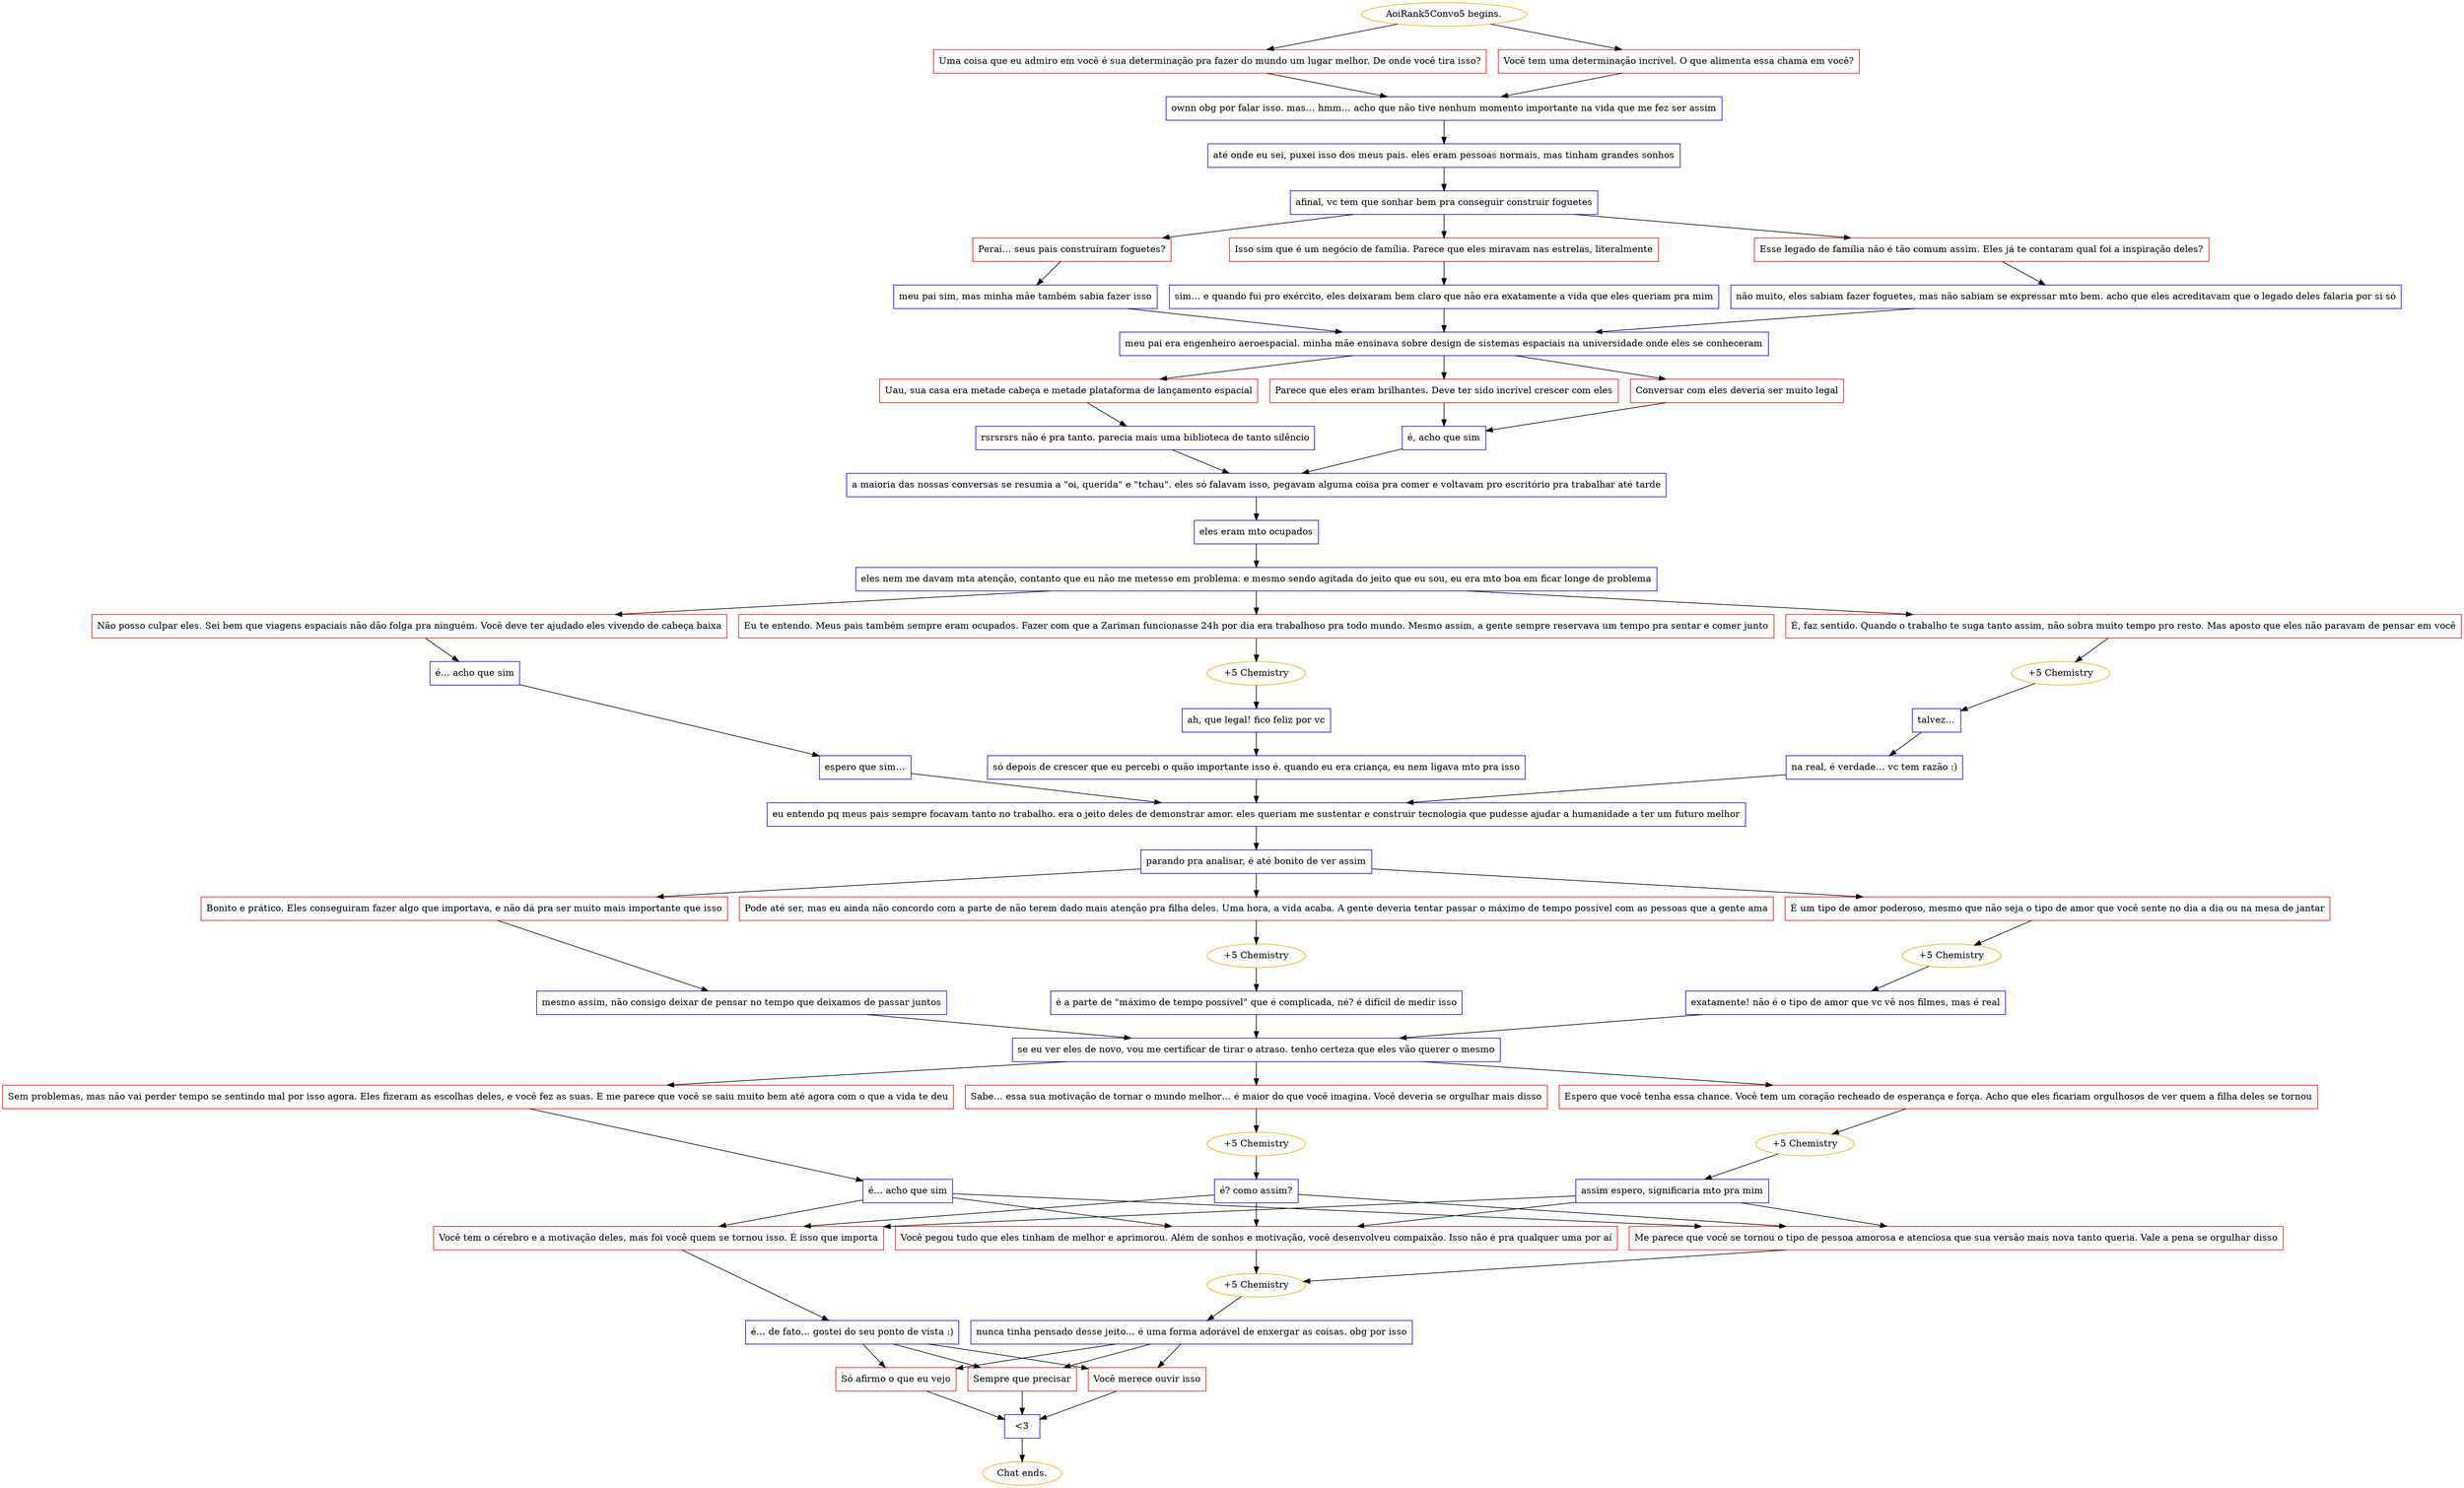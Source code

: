 digraph {
	"AoiRank5Convo5 begins." [color=orange];
		"AoiRank5Convo5 begins." -> j2499641267;
		"AoiRank5Convo5 begins." -> j823097493;
	j2499641267 [label="Uma coisa que eu admiro em você é sua determinação pra fazer do mundo um lugar melhor. De onde você tira isso?",shape=box,color=red];
		j2499641267 -> j3775492033;
	j823097493 [label="Você tem uma determinação incrível. O que alimenta essa chama em você?",shape=box,color=red];
		j823097493 -> j3775492033;
	j3775492033 [label="ownn obg por falar isso. mas… hmm… acho que não tive nenhum momento importante na vida que me fez ser assim",shape=box,color=blue];
		j3775492033 -> j3538164259;
	j3538164259 [label="até onde eu sei, puxei isso dos meus pais. eles eram pessoas normais, mas tinham grandes sonhos",shape=box,color=blue];
		j3538164259 -> j144647329;
	j144647329 [label="afinal, vc tem que sonhar bem pra conseguir construir foguetes",shape=box,color=blue];
		j144647329 -> j546118470;
		j144647329 -> j3111992759;
		j144647329 -> j3103059285;
	j546118470 [label="Peraí… seus pais construíram foguetes?",shape=box,color=red];
		j546118470 -> j1561577937;
	j3111992759 [label="Isso sim que é um negócio de família. Parece que eles miravam nas estrelas, literalmente",shape=box,color=red];
		j3111992759 -> j1567056322;
	j3103059285 [label="Esse legado de família não é tão comum assim. Eles já te contaram qual foi a inspiração deles?",shape=box,color=red];
		j3103059285 -> j3524182491;
	j1561577937 [label="meu pai sim, mas minha mãe também sabia fazer isso",shape=box,color=blue];
		j1561577937 -> j3090782439;
	j1567056322 [label="sim… e quando fui pro exército, eles deixaram bem claro que não era exatamente a vida que eles queriam pra mim",shape=box,color=blue];
		j1567056322 -> j3090782439;
	j3524182491 [label="não muito, eles sabiam fazer foguetes, mas não sabiam se expressar mto bem. acho que eles acreditavam que o legado deles falaria por si só",shape=box,color=blue];
		j3524182491 -> j3090782439;
	j3090782439 [label="meu pai era engenheiro aeroespacial. minha mãe ensinava sobre design de sistemas espaciais na universidade onde eles se conheceram",shape=box,color=blue];
		j3090782439 -> j184970224;
		j3090782439 -> j216454844;
		j3090782439 -> j1069784355;
	j184970224 [label="Uau, sua casa era metade cabeça e metade plataforma de lançamento espacial",shape=box,color=red];
		j184970224 -> j4088659598;
	j216454844 [label="Conversar com eles deveria ser muito legal",shape=box,color=red];
		j216454844 -> j659917571;
	j1069784355 [label="Parece que eles eram brilhantes. Deve ter sido incrível crescer com eles",shape=box,color=red];
		j1069784355 -> j659917571;
	j4088659598 [label="rsrsrsrs não é pra tanto. parecia mais uma biblioteca de tanto silêncio",shape=box,color=blue];
		j4088659598 -> j901597914;
	j659917571 [label="é, acho que sim",shape=box,color=blue];
		j659917571 -> j901597914;
	j901597914 [label="a maioria das nossas conversas se resumia a \"oi, querida\" e \"tchau\". eles só falavam isso, pegavam alguma coisa pra comer e voltavam pro escritório pra trabalhar até tarde",shape=box,color=blue];
		j901597914 -> j879332626;
	j879332626 [label="eles eram mto ocupados",shape=box,color=blue];
		j879332626 -> j3683970154;
	j3683970154 [label="eles nem me davam mta atenção, contanto que eu não me metesse em problema. e mesmo sendo agitada do jeito que eu sou, eu era mto boa em ficar longe de problema",shape=box,color=blue];
		j3683970154 -> j2905358334;
		j3683970154 -> j3287484636;
		j3683970154 -> j2016071214;
	j2905358334 [label="Eu te entendo. Meus pais também sempre eram ocupados. Fazer com que a Zariman funcionasse 24h por dia era trabalhoso pra todo mundo. Mesmo assim, a gente sempre reservava um tempo pra sentar e comer junto",shape=box,color=red];
		j2905358334 -> j1273075802;
	j3287484636 [label="É, faz sentido. Quando o trabalho te suga tanto assim, não sobra muito tempo pro resto. Mas aposto que eles não paravam de pensar em você",shape=box,color=red];
		j3287484636 -> j4193223057;
	j2016071214 [label="Não posso culpar eles. Sei bem que viagens espaciais não dão folga pra ninguém. Você deve ter ajudado eles vivendo de cabeça baixa",shape=box,color=red];
		j2016071214 -> j3971652311;
	j1273075802 [label="+5 Chemistry",color=orange];
		j1273075802 -> j1066927010;
	j4193223057 [label="+5 Chemistry",color=orange];
		j4193223057 -> j2275248231;
	j3971652311 [label="é… acho que sim",shape=box,color=blue];
		j3971652311 -> j1757898516;
	j1066927010 [label="ah, que legal! fico feliz por vc",shape=box,color=blue];
		j1066927010 -> j1938491106;
	j2275248231 [label="talvez…",shape=box,color=blue];
		j2275248231 -> j1376307716;
	j1757898516 [label="espero que sim…",shape=box,color=blue];
		j1757898516 -> j1877928572;
	j1938491106 [label="só depois de crescer que eu percebi o quão importante isso é. quando eu era criança, eu nem ligava mto pra isso",shape=box,color=blue];
		j1938491106 -> j1877928572;
	j1376307716 [label="na real, é verdade… vc tem razão :)",shape=box,color=blue];
		j1376307716 -> j1877928572;
	j1877928572 [label="eu entendo pq meus pais sempre focavam tanto no trabalho. era o jeito deles de demonstrar amor. eles queriam me sustentar e construir tecnologia que pudesse ajudar a humanidade a ter um futuro melhor",shape=box,color=blue];
		j1877928572 -> j1517664523;
	j1517664523 [label="parando pra analisar, é até bonito de ver assim",shape=box,color=blue];
		j1517664523 -> j1877833505;
		j1517664523 -> j1173071804;
		j1517664523 -> j1054076018;
	j1877833505 [label="Pode até ser, mas eu ainda não concordo com a parte de não terem dado mais atenção pra filha deles. Uma hora, a vida acaba. A gente deveria tentar passar o máximo de tempo possível com as pessoas que a gente ama",shape=box,color=red];
		j1877833505 -> j1370601880;
	j1173071804 [label="Bonito e prático. Eles conseguiram fazer algo que importava, e não dá pra ser muito mais importante que isso",shape=box,color=red];
		j1173071804 -> j3636559173;
	j1054076018 [label="É um tipo de amor poderoso, mesmo que não seja o tipo de amor que você sente no dia a dia ou na mesa de jantar",shape=box,color=red];
		j1054076018 -> j3198907514;
	j1370601880 [label="+5 Chemistry",color=orange];
		j1370601880 -> j2744957692;
	j3636559173 [label="mesmo assim, não consigo deixar de pensar no tempo que deixamos de passar juntos",shape=box,color=blue];
		j3636559173 -> j2720132402;
	j3198907514 [label="+5 Chemistry",color=orange];
		j3198907514 -> j3261147814;
	j2744957692 [label="é a parte de \"máximo de tempo possível\" que é complicada, né? é difícil de medir isso",shape=box,color=blue];
		j2744957692 -> j2720132402;
	j2720132402 [label="se eu ver eles de novo, vou me certificar de tirar o atraso. tenho certeza que eles vão querer o mesmo",shape=box,color=blue];
		j2720132402 -> j4011101792;
		j2720132402 -> j2962135088;
		j2720132402 -> j1661478988;
	j3261147814 [label="exatamente! não é o tipo de amor que vc vê nos filmes, mas é real",shape=box,color=blue];
		j3261147814 -> j2720132402;
	j4011101792 [label="Sem problemas, mas não vai perder tempo se sentindo mal por isso agora. Eles fizeram as escolhas deles, e você fez as suas. E me parece que você se saiu muito bem até agora com o que a vida te deu",shape=box,color=red];
		j4011101792 -> j2157360152;
	j2962135088 [label="Sabe… essa sua motivação de tornar o mundo melhor… é maior do que você imagina. Você deveria se orgulhar mais disso",shape=box,color=red];
		j2962135088 -> j1427119032;
	j1661478988 [label="Espero que você tenha essa chance. Você tem um coração recheado de esperança e força. Acho que eles ficariam orgulhosos de ver quem a filha deles se tornou",shape=box,color=red];
		j1661478988 -> j1227597070;
	j2157360152 [label="é… acho que sim",shape=box,color=blue];
		j2157360152 -> j2000454451;
		j2157360152 -> j1831970096;
		j2157360152 -> j1835163470;
	j1427119032 [label="+5 Chemistry",color=orange];
		j1427119032 -> j1836471375;
	j1227597070 [label="+5 Chemistry",color=orange];
		j1227597070 -> j4135848643;
	j2000454451 [label="Você tem o cérebro e a motivação deles, mas foi você quem se tornou isso. É isso que importa",shape=box,color=red];
		j2000454451 -> j536867346;
	j1831970096 [label="Me parece que você se tornou o tipo de pessoa amorosa e atenciosa que sua versão mais nova tanto queria. Vale a pena se orgulhar disso",shape=box,color=red];
		j1831970096 -> j851956964;
	j1835163470 [label="Você pegou tudo que eles tinham de melhor e aprimorou. Além de sonhos e motivação, você desenvolveu compaixão. Isso não é pra qualquer uma por aí",shape=box,color=red];
		j1835163470 -> j851956964;
	j1836471375 [label="é? como assim?",shape=box,color=blue];
		j1836471375 -> j2000454451;
		j1836471375 -> j1831970096;
		j1836471375 -> j1835163470;
	j4135848643 [label="assim espero, significaria mto pra mim",shape=box,color=blue];
		j4135848643 -> j2000454451;
		j4135848643 -> j1831970096;
		j4135848643 -> j1835163470;
	j536867346 [label="é… de fato… gostei do seu ponto de vista :)",shape=box,color=blue];
		j536867346 -> j3037009216;
		j536867346 -> j277148292;
		j536867346 -> j135200150;
	j851956964 [label="+5 Chemistry",color=orange];
		j851956964 -> j2795212117;
	j3037009216 [label="Só afirmo o que eu vejo",shape=box,color=red];
		j3037009216 -> j1841680728;
	j277148292 [label="Sempre que precisar",shape=box,color=red];
		j277148292 -> j1841680728;
	j135200150 [label="Você merece ouvir isso",shape=box,color=red];
		j135200150 -> j1841680728;
	j2795212117 [label="nunca tinha pensado desse jeito… é uma forma adorável de enxergar as coisas. obg por isso",shape=box,color=blue];
		j2795212117 -> j3037009216;
		j2795212117 -> j277148292;
		j2795212117 -> j135200150;
	j1841680728 [label="<3",shape=box,color=blue];
		j1841680728 -> "Chat ends.";
	"Chat ends." [color=orange];
}